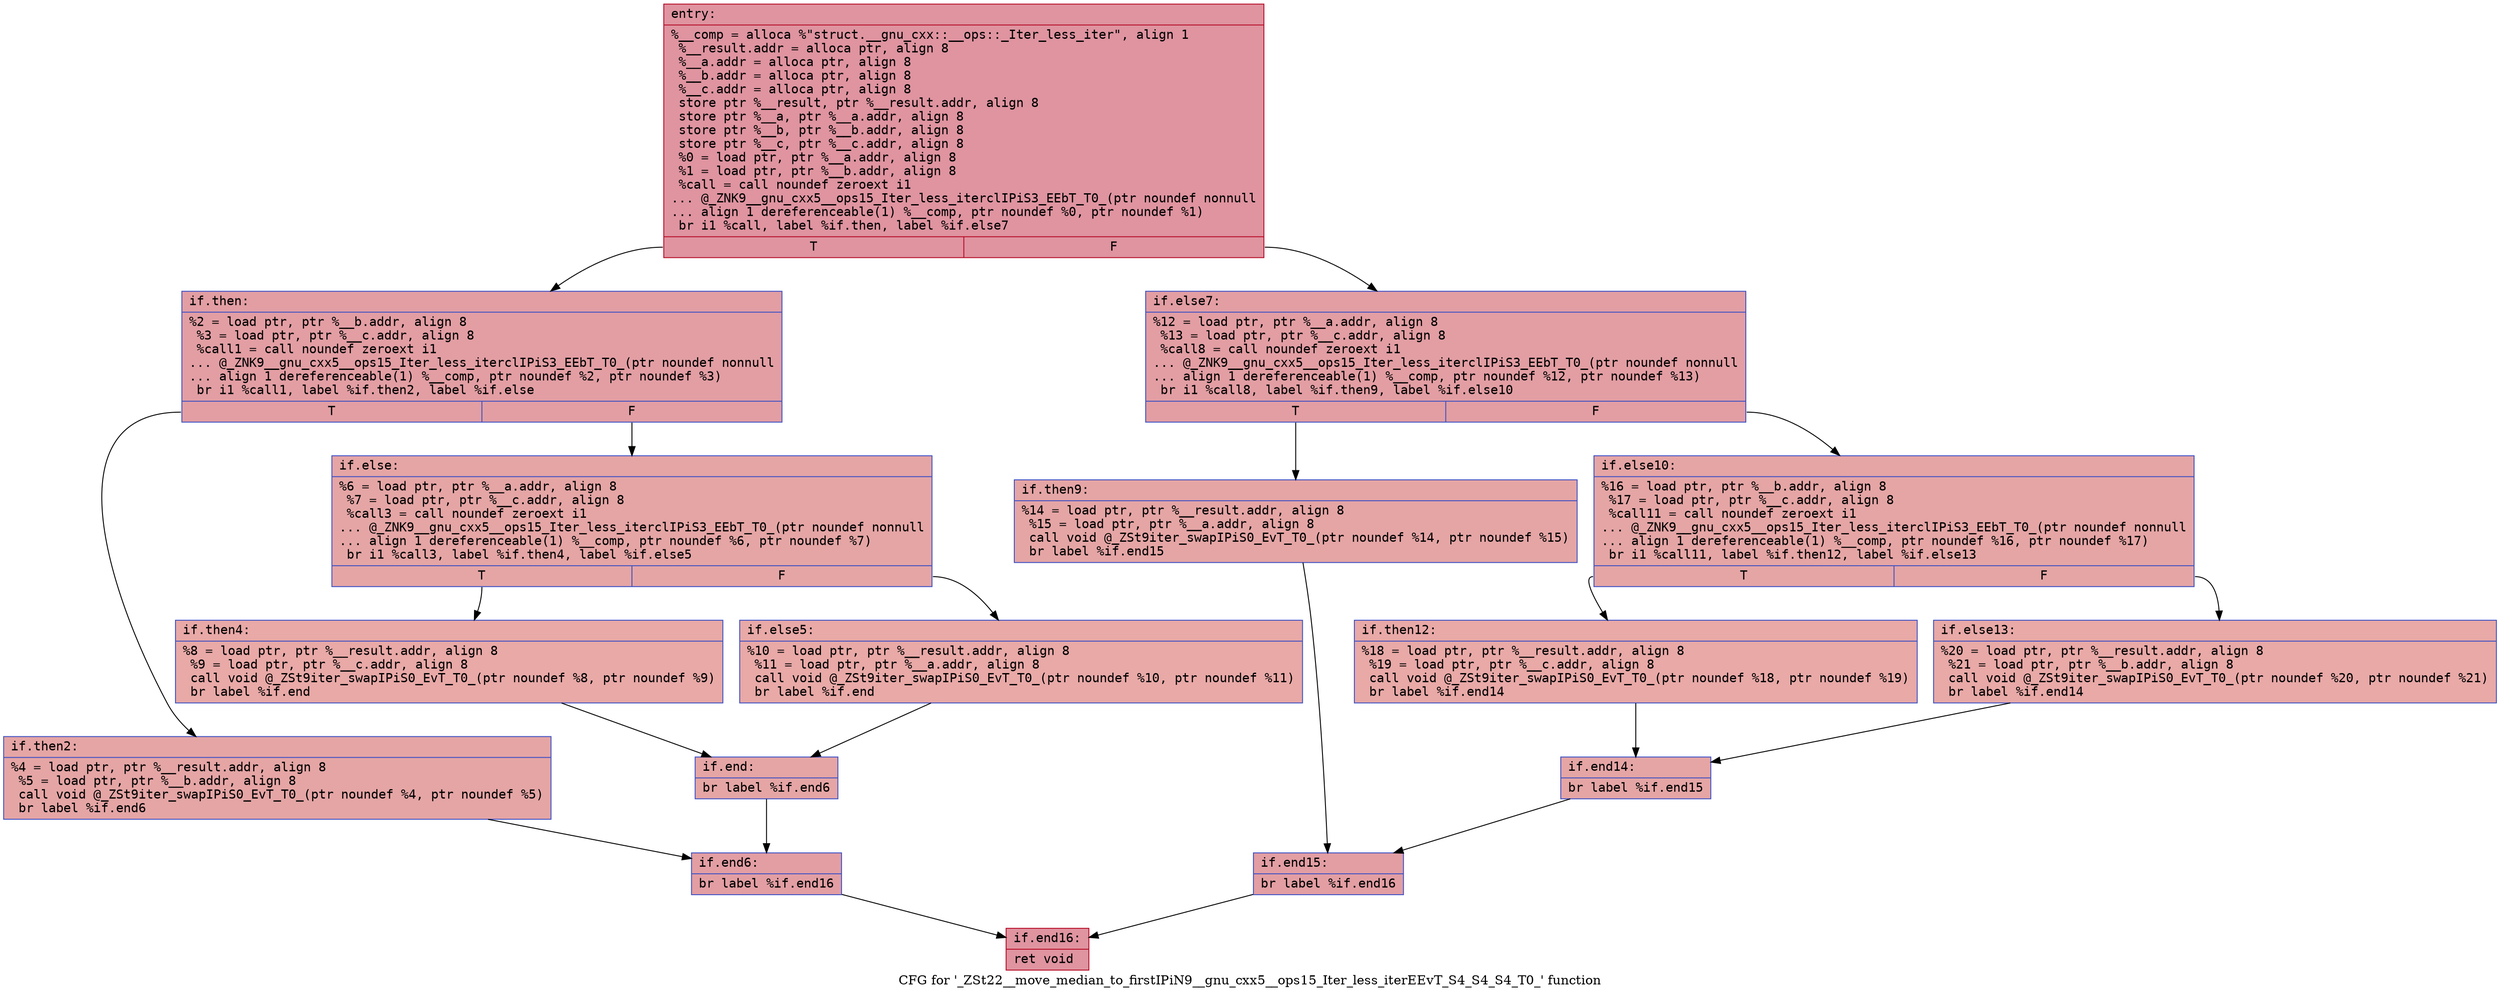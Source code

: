 digraph "CFG for '_ZSt22__move_median_to_firstIPiN9__gnu_cxx5__ops15_Iter_less_iterEEvT_S4_S4_S4_T0_' function" {
	label="CFG for '_ZSt22__move_median_to_firstIPiN9__gnu_cxx5__ops15_Iter_less_iterEEvT_S4_S4_S4_T0_' function";

	Node0x55aea9366a50 [shape=record,color="#b70d28ff", style=filled, fillcolor="#b70d2870" fontname="Courier",label="{entry:\l|  %__comp = alloca %\"struct.__gnu_cxx::__ops::_Iter_less_iter\", align 1\l  %__result.addr = alloca ptr, align 8\l  %__a.addr = alloca ptr, align 8\l  %__b.addr = alloca ptr, align 8\l  %__c.addr = alloca ptr, align 8\l  store ptr %__result, ptr %__result.addr, align 8\l  store ptr %__a, ptr %__a.addr, align 8\l  store ptr %__b, ptr %__b.addr, align 8\l  store ptr %__c, ptr %__c.addr, align 8\l  %0 = load ptr, ptr %__a.addr, align 8\l  %1 = load ptr, ptr %__b.addr, align 8\l  %call = call noundef zeroext i1\l... @_ZNK9__gnu_cxx5__ops15_Iter_less_iterclIPiS3_EEbT_T0_(ptr noundef nonnull\l... align 1 dereferenceable(1) %__comp, ptr noundef %0, ptr noundef %1)\l  br i1 %call, label %if.then, label %if.else7\l|{<s0>T|<s1>F}}"];
	Node0x55aea9366a50:s0 -> Node0x55aea9367190[tooltip="entry -> if.then\nProbability 50.00%" ];
	Node0x55aea9366a50:s1 -> Node0x55aea93671e0[tooltip="entry -> if.else7\nProbability 50.00%" ];
	Node0x55aea9367190 [shape=record,color="#3d50c3ff", style=filled, fillcolor="#be242e70" fontname="Courier",label="{if.then:\l|  %2 = load ptr, ptr %__b.addr, align 8\l  %3 = load ptr, ptr %__c.addr, align 8\l  %call1 = call noundef zeroext i1\l... @_ZNK9__gnu_cxx5__ops15_Iter_less_iterclIPiS3_EEbT_T0_(ptr noundef nonnull\l... align 1 dereferenceable(1) %__comp, ptr noundef %2, ptr noundef %3)\l  br i1 %call1, label %if.then2, label %if.else\l|{<s0>T|<s1>F}}"];
	Node0x55aea9367190:s0 -> Node0x55aea9367640[tooltip="if.then -> if.then2\nProbability 50.00%" ];
	Node0x55aea9367190:s1 -> Node0x55aea9367690[tooltip="if.then -> if.else\nProbability 50.00%" ];
	Node0x55aea9367640 [shape=record,color="#3d50c3ff", style=filled, fillcolor="#c5333470" fontname="Courier",label="{if.then2:\l|  %4 = load ptr, ptr %__result.addr, align 8\l  %5 = load ptr, ptr %__b.addr, align 8\l  call void @_ZSt9iter_swapIPiS0_EvT_T0_(ptr noundef %4, ptr noundef %5)\l  br label %if.end6\l}"];
	Node0x55aea9367640 -> Node0x55aea9367ac0[tooltip="if.then2 -> if.end6\nProbability 100.00%" ];
	Node0x55aea9367690 [shape=record,color="#3d50c3ff", style=filled, fillcolor="#c5333470" fontname="Courier",label="{if.else:\l|  %6 = load ptr, ptr %__a.addr, align 8\l  %7 = load ptr, ptr %__c.addr, align 8\l  %call3 = call noundef zeroext i1\l... @_ZNK9__gnu_cxx5__ops15_Iter_less_iterclIPiS3_EEbT_T0_(ptr noundef nonnull\l... align 1 dereferenceable(1) %__comp, ptr noundef %6, ptr noundef %7)\l  br i1 %call3, label %if.then4, label %if.else5\l|{<s0>T|<s1>F}}"];
	Node0x55aea9367690:s0 -> Node0x55aea9367cf0[tooltip="if.else -> if.then4\nProbability 50.00%" ];
	Node0x55aea9367690:s1 -> Node0x55aea9367d40[tooltip="if.else -> if.else5\nProbability 50.00%" ];
	Node0x55aea9367cf0 [shape=record,color="#3d50c3ff", style=filled, fillcolor="#ca3b3770" fontname="Courier",label="{if.then4:\l|  %8 = load ptr, ptr %__result.addr, align 8\l  %9 = load ptr, ptr %__c.addr, align 8\l  call void @_ZSt9iter_swapIPiS0_EvT_T0_(ptr noundef %8, ptr noundef %9)\l  br label %if.end\l}"];
	Node0x55aea9367cf0 -> Node0x55aea9368100[tooltip="if.then4 -> if.end\nProbability 100.00%" ];
	Node0x55aea9367d40 [shape=record,color="#3d50c3ff", style=filled, fillcolor="#ca3b3770" fontname="Courier",label="{if.else5:\l|  %10 = load ptr, ptr %__result.addr, align 8\l  %11 = load ptr, ptr %__a.addr, align 8\l  call void @_ZSt9iter_swapIPiS0_EvT_T0_(ptr noundef %10, ptr noundef %11)\l  br label %if.end\l}"];
	Node0x55aea9367d40 -> Node0x55aea9368100[tooltip="if.else5 -> if.end\nProbability 100.00%" ];
	Node0x55aea9368100 [shape=record,color="#3d50c3ff", style=filled, fillcolor="#c5333470" fontname="Courier",label="{if.end:\l|  br label %if.end6\l}"];
	Node0x55aea9368100 -> Node0x55aea9367ac0[tooltip="if.end -> if.end6\nProbability 100.00%" ];
	Node0x55aea9367ac0 [shape=record,color="#3d50c3ff", style=filled, fillcolor="#be242e70" fontname="Courier",label="{if.end6:\l|  br label %if.end16\l}"];
	Node0x55aea9367ac0 -> Node0x55aea93684d0[tooltip="if.end6 -> if.end16\nProbability 100.00%" ];
	Node0x55aea93671e0 [shape=record,color="#3d50c3ff", style=filled, fillcolor="#be242e70" fontname="Courier",label="{if.else7:\l|  %12 = load ptr, ptr %__a.addr, align 8\l  %13 = load ptr, ptr %__c.addr, align 8\l  %call8 = call noundef zeroext i1\l... @_ZNK9__gnu_cxx5__ops15_Iter_less_iterclIPiS3_EEbT_T0_(ptr noundef nonnull\l... align 1 dereferenceable(1) %__comp, ptr noundef %12, ptr noundef %13)\l  br i1 %call8, label %if.then9, label %if.else10\l|{<s0>T|<s1>F}}"];
	Node0x55aea93671e0:s0 -> Node0x55aea93686e0[tooltip="if.else7 -> if.then9\nProbability 50.00%" ];
	Node0x55aea93671e0:s1 -> Node0x55aea9368730[tooltip="if.else7 -> if.else10\nProbability 50.00%" ];
	Node0x55aea93686e0 [shape=record,color="#3d50c3ff", style=filled, fillcolor="#c5333470" fontname="Courier",label="{if.then9:\l|  %14 = load ptr, ptr %__result.addr, align 8\l  %15 = load ptr, ptr %__a.addr, align 8\l  call void @_ZSt9iter_swapIPiS0_EvT_T0_(ptr noundef %14, ptr noundef %15)\l  br label %if.end15\l}"];
	Node0x55aea93686e0 -> Node0x55aea9368c90[tooltip="if.then9 -> if.end15\nProbability 100.00%" ];
	Node0x55aea9368730 [shape=record,color="#3d50c3ff", style=filled, fillcolor="#c5333470" fontname="Courier",label="{if.else10:\l|  %16 = load ptr, ptr %__b.addr, align 8\l  %17 = load ptr, ptr %__c.addr, align 8\l  %call11 = call noundef zeroext i1\l... @_ZNK9__gnu_cxx5__ops15_Iter_less_iterclIPiS3_EEbT_T0_(ptr noundef nonnull\l... align 1 dereferenceable(1) %__comp, ptr noundef %16, ptr noundef %17)\l  br i1 %call11, label %if.then12, label %if.else13\l|{<s0>T|<s1>F}}"];
	Node0x55aea9368730:s0 -> Node0x55aea9368ea0[tooltip="if.else10 -> if.then12\nProbability 50.00%" ];
	Node0x55aea9368730:s1 -> Node0x55aea9368ef0[tooltip="if.else10 -> if.else13\nProbability 50.00%" ];
	Node0x55aea9368ea0 [shape=record,color="#3d50c3ff", style=filled, fillcolor="#ca3b3770" fontname="Courier",label="{if.then12:\l|  %18 = load ptr, ptr %__result.addr, align 8\l  %19 = load ptr, ptr %__c.addr, align 8\l  call void @_ZSt9iter_swapIPiS0_EvT_T0_(ptr noundef %18, ptr noundef %19)\l  br label %if.end14\l}"];
	Node0x55aea9368ea0 -> Node0x55aea9369290[tooltip="if.then12 -> if.end14\nProbability 100.00%" ];
	Node0x55aea9368ef0 [shape=record,color="#3d50c3ff", style=filled, fillcolor="#ca3b3770" fontname="Courier",label="{if.else13:\l|  %20 = load ptr, ptr %__result.addr, align 8\l  %21 = load ptr, ptr %__b.addr, align 8\l  call void @_ZSt9iter_swapIPiS0_EvT_T0_(ptr noundef %20, ptr noundef %21)\l  br label %if.end14\l}"];
	Node0x55aea9368ef0 -> Node0x55aea9369290[tooltip="if.else13 -> if.end14\nProbability 100.00%" ];
	Node0x55aea9369290 [shape=record,color="#3d50c3ff", style=filled, fillcolor="#c5333470" fontname="Courier",label="{if.end14:\l|  br label %if.end15\l}"];
	Node0x55aea9369290 -> Node0x55aea9368c90[tooltip="if.end14 -> if.end15\nProbability 100.00%" ];
	Node0x55aea9368c90 [shape=record,color="#3d50c3ff", style=filled, fillcolor="#be242e70" fontname="Courier",label="{if.end15:\l|  br label %if.end16\l}"];
	Node0x55aea9368c90 -> Node0x55aea93684d0[tooltip="if.end15 -> if.end16\nProbability 100.00%" ];
	Node0x55aea93684d0 [shape=record,color="#b70d28ff", style=filled, fillcolor="#b70d2870" fontname="Courier",label="{if.end16:\l|  ret void\l}"];
}
